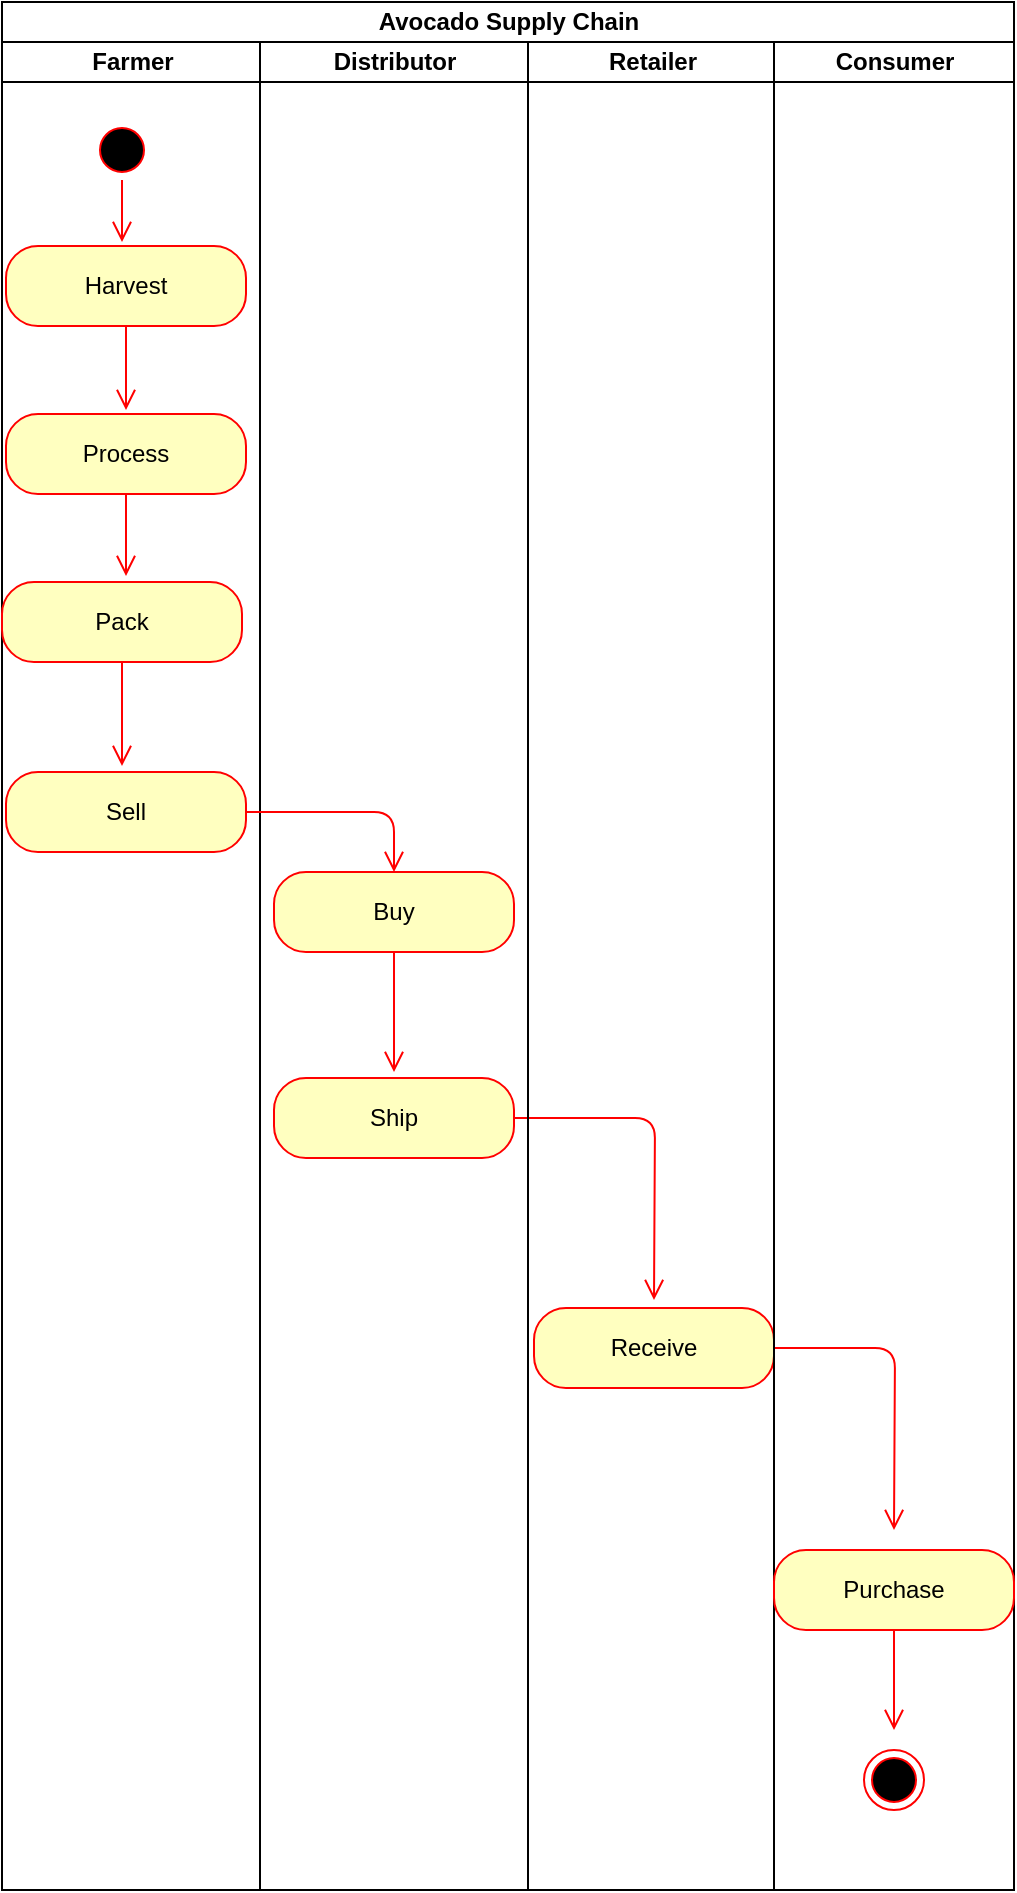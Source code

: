 <mxfile version="13.0.9">
    <diagram id="BDNPDYGALKYV1IH1VU3y" name="Page-1">
        <mxGraphModel dx="1670" dy="780" grid="0" gridSize="10" guides="1" tooltips="1" connect="1" arrows="1" fold="1" page="0" pageScale="1" pageWidth="850" pageHeight="1100" math="0" shadow="0">
            <root>
                <mxCell id="0"/>
                <mxCell id="1" parent="0"/>
                <mxCell id="25" value="Avocado Supply Chain" style="swimlane;html=1;childLayout=stackLayout;resizeParent=1;resizeParentMax=0;startSize=20;" parent="1" vertex="1">
                    <mxGeometry x="-10" y="39" width="506" height="944" as="geometry"/>
                </mxCell>
                <mxCell id="26" value="Farmer" style="swimlane;html=1;startSize=20;" parent="25" vertex="1">
                    <mxGeometry y="20" width="129" height="924" as="geometry"/>
                </mxCell>
                <mxCell id="32" value="Harvest" style="rounded=1;whiteSpace=wrap;html=1;arcSize=40;fontColor=#000000;fillColor=#ffffc0;strokeColor=#ff0000;" parent="26" vertex="1">
                    <mxGeometry x="2" y="102" width="120" height="40" as="geometry"/>
                </mxCell>
                <mxCell id="30" value="" style="ellipse;html=1;shape=startState;fillColor=#000000;strokeColor=#ff0000;" parent="26" vertex="1">
                    <mxGeometry x="45" y="39" width="30" height="30" as="geometry"/>
                </mxCell>
                <mxCell id="31" value="" style="edgeStyle=orthogonalEdgeStyle;html=1;verticalAlign=bottom;endArrow=open;endSize=8;strokeColor=#ff0000;" parent="26" source="30" edge="1">
                    <mxGeometry relative="1" as="geometry">
                        <mxPoint x="60" y="100" as="targetPoint"/>
                    </mxGeometry>
                </mxCell>
                <mxCell id="33" value="" style="edgeStyle=orthogonalEdgeStyle;html=1;verticalAlign=bottom;endArrow=open;endSize=8;strokeColor=#ff0000;" parent="26" source="32" edge="1">
                    <mxGeometry relative="1" as="geometry">
                        <mxPoint x="62" y="184" as="targetPoint"/>
                    </mxGeometry>
                </mxCell>
                <mxCell id="47" value="Process" style="rounded=1;whiteSpace=wrap;html=1;arcSize=40;fontColor=#000000;fillColor=#ffffc0;strokeColor=#ff0000;" parent="26" vertex="1">
                    <mxGeometry x="2" y="186" width="120" height="40" as="geometry"/>
                </mxCell>
                <mxCell id="48" value="" style="edgeStyle=orthogonalEdgeStyle;html=1;verticalAlign=bottom;endArrow=open;endSize=8;strokeColor=#ff0000;" parent="26" source="47" edge="1">
                    <mxGeometry relative="1" as="geometry">
                        <mxPoint x="62" y="267" as="targetPoint"/>
                    </mxGeometry>
                </mxCell>
                <mxCell id="49" value="Pack" style="rounded=1;whiteSpace=wrap;html=1;arcSize=40;fontColor=#000000;fillColor=#ffffc0;strokeColor=#ff0000;" parent="26" vertex="1">
                    <mxGeometry y="270" width="120" height="40" as="geometry"/>
                </mxCell>
                <mxCell id="70" value="" style="edgeStyle=orthogonalEdgeStyle;html=1;verticalAlign=bottom;endArrow=open;endSize=8;strokeColor=#ff0000;exitX=0.5;exitY=1;exitDx=0;exitDy=0;entryX=0.425;entryY=0.025;entryDx=0;entryDy=0;entryPerimeter=0;" edge="1" source="49" parent="26">
                    <mxGeometry relative="1" as="geometry">
                        <mxPoint x="60" y="362" as="targetPoint"/>
                        <mxPoint x="274" y="443" as="sourcePoint"/>
                    </mxGeometry>
                </mxCell>
                <mxCell id="83" value="Sell" style="rounded=1;whiteSpace=wrap;html=1;arcSize=40;fontColor=#000000;fillColor=#ffffc0;strokeColor=#ff0000;" vertex="1" parent="26">
                    <mxGeometry x="2" y="365" width="120" height="40" as="geometry"/>
                </mxCell>
                <mxCell id="71" value="Distributor" style="swimlane;html=1;startSize=20;" vertex="1" parent="25">
                    <mxGeometry x="129" y="20" width="134" height="924" as="geometry"/>
                </mxCell>
                <mxCell id="72" value="" style="edgeStyle=orthogonalEdgeStyle;html=1;verticalAlign=bottom;endArrow=open;endSize=8;strokeColor=#ff0000;" edge="1" parent="71">
                    <mxGeometry relative="1" as="geometry">
                        <mxPoint x="67" y="427" as="targetPoint"/>
                    </mxGeometry>
                </mxCell>
                <mxCell id="76" value="Buy" style="rounded=1;whiteSpace=wrap;html=1;arcSize=40;fontColor=#000000;fillColor=#ffffc0;strokeColor=#ff0000;" vertex="1" parent="71">
                    <mxGeometry x="7" y="415" width="120" height="40" as="geometry"/>
                </mxCell>
                <mxCell id="77" value="" style="edgeStyle=orthogonalEdgeStyle;html=1;verticalAlign=bottom;endArrow=open;endSize=8;strokeColor=#ff0000;" edge="1" source="76" parent="71">
                    <mxGeometry relative="1" as="geometry">
                        <mxPoint x="67" y="515" as="targetPoint"/>
                    </mxGeometry>
                </mxCell>
                <mxCell id="78" value="Ship" style="rounded=1;whiteSpace=wrap;html=1;arcSize=40;fontColor=#000000;fillColor=#ffffc0;strokeColor=#ff0000;" vertex="1" parent="71">
                    <mxGeometry x="7" y="518" width="120" height="40" as="geometry"/>
                </mxCell>
                <mxCell id="79" value="" style="edgeStyle=orthogonalEdgeStyle;html=1;verticalAlign=bottom;endArrow=open;endSize=8;strokeColor=#ff0000;" edge="1" source="78" parent="71">
                    <mxGeometry relative="1" as="geometry">
                        <mxPoint x="197" y="629" as="targetPoint"/>
                    </mxGeometry>
                </mxCell>
                <mxCell id="28" value="Retailer" style="swimlane;html=1;startSize=20;" parent="25" vertex="1">
                    <mxGeometry x="263" y="20" width="123" height="924" as="geometry"/>
                </mxCell>
                <mxCell id="81" value="Receive" style="rounded=1;whiteSpace=wrap;html=1;arcSize=40;fontColor=#000000;fillColor=#ffffc0;strokeColor=#ff0000;" vertex="1" parent="28">
                    <mxGeometry x="3" y="633" width="120" height="40" as="geometry"/>
                </mxCell>
                <mxCell id="82" value="" style="edgeStyle=orthogonalEdgeStyle;html=1;verticalAlign=bottom;endArrow=open;endSize=8;strokeColor=#ff0000;" edge="1" source="81" parent="28">
                    <mxGeometry relative="1" as="geometry">
                        <mxPoint x="183" y="744" as="targetPoint"/>
                    </mxGeometry>
                </mxCell>
                <mxCell id="29" value="Consumer" style="swimlane;html=1;startSize=20;" parent="25" vertex="1">
                    <mxGeometry x="386" y="20" width="120" height="924" as="geometry"/>
                </mxCell>
                <mxCell id="65" value="" style="edgeStyle=orthogonalEdgeStyle;html=1;verticalAlign=bottom;endArrow=open;endSize=8;strokeColor=#ff0000;" parent="29" source="64" edge="1">
                    <mxGeometry relative="1" as="geometry">
                        <mxPoint x="60" y="844" as="targetPoint"/>
                    </mxGeometry>
                </mxCell>
                <mxCell id="64" value="Purchase" style="rounded=1;whiteSpace=wrap;html=1;arcSize=40;fontColor=#000000;fillColor=#ffffc0;strokeColor=#ff0000;" parent="29" vertex="1">
                    <mxGeometry y="754" width="120" height="40" as="geometry"/>
                </mxCell>
                <mxCell id="67" value="" style="ellipse;html=1;shape=endState;fillColor=#000000;strokeColor=#ff0000;" parent="29" vertex="1">
                    <mxGeometry x="45" y="854" width="30" height="30" as="geometry"/>
                </mxCell>
                <mxCell id="84" value="" style="edgeStyle=orthogonalEdgeStyle;html=1;verticalAlign=bottom;endArrow=open;endSize=8;strokeColor=#ff0000;entryX=0.5;entryY=0;entryDx=0;entryDy=0;" edge="1" source="83" parent="25" target="76">
                    <mxGeometry relative="1" as="geometry">
                        <mxPoint x="62" y="485" as="targetPoint"/>
                    </mxGeometry>
                </mxCell>
            </root>
        </mxGraphModel>
    </diagram>
</mxfile>